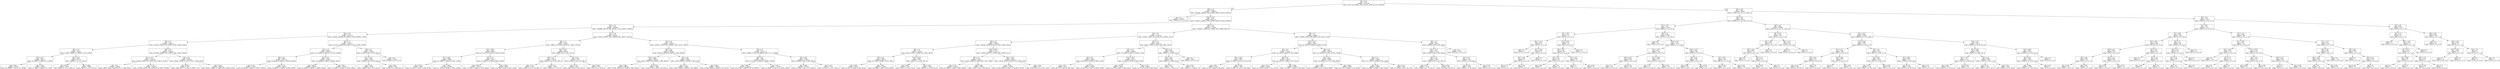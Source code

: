 digraph Tree {
node [shape=box] ;
0 [label="X[1] <= 0.5\ngini = 0.767\nsamples = 11107084\nvalue = [3317716, 5198652, 1958, 5143752, 28780, 1815742, 2062549]"] ;
1 [label="X[8] <= 1.5\ngini = 0.766\nsamples = 11060794\nvalue = [3247064, 5198652, 1943, 5143628, 28009, 1814333, 2062535]"] ;
0 -> 1 [labeldistance=2.5, labelangle=45, headlabel="True"] ;
2 [label="gini = 0.0\nsamples = 1189483\nvalue = [1881650, 0, 0, 0, 0, 0, 0]"] ;
1 -> 2 ;
3 [label="X[10] <= 231.5\ngini = 0.742\nsamples = 9871311\nvalue = [1365414, 5198652, 1943, 5143628, 28009, 1814333, 2062535]"] ;
1 -> 3 ;
4 [label="X[9] <= 2.5\ngini = 0.744\nsamples = 8141646\nvalue = [1006988, 4087756, 1667, 4347667, 22574, 1607647, 1804022]"] ;
3 -> 4 ;
5 [label="X[6] <= 19.5\ngini = 0.735\nsamples = 5317324\nvalue = [572806, 2601909, 375, 2987047, 20709, 1449090, 778447]"] ;
4 -> 5 ;
6 [label="X[9] <= 0.5\ngini = 0.742\nsamples = 2902014\nvalue = [351293, 1298673, 276, 1678874, 9559, 725596, 525987]"] ;
5 -> 6 ;
7 [label="X[8] <= 2.5\ngini = 0.723\nsamples = 533513\nvalue = [103897, 208975, 51, 303953, 0, 3234, 223961]"] ;
6 -> 7 ;
8 [label="X[3] <= 74.5\ngini = 0.657\nsamples = 465755\nvalue = [0, 208975, 0, 303953, 0, 0, 223961]"] ;
7 -> 8 ;
9 [label="gini = 0.651\nsamples = 342552\nvalue = [0, 159968, 0, 235114, 0, 0, 146796]"] ;
8 -> 9 ;
10 [label="gini = 0.656\nsamples = 123203\nvalue = [0, 49007, 0, 68839, 0, 0, 77165]"] ;
8 -> 10 ;
11 [label="X[4] <= 10.5\ngini = 0.059\nsamples = 67758\nvalue = [103897, 0, 51, 0, 0, 3234, 0]"] ;
7 -> 11 ;
12 [label="gini = 0.036\nsamples = 38769\nvalue = [60226, 0, 47, 0, 0, 1092, 0]"] ;
11 -> 12 ;
13 [label="gini = 0.089\nsamples = 28989\nvalue = [43671, 0, 4, 0, 0, 2142, 0]"] ;
11 -> 13 ;
14 [label="X[0] <= 0.5\ngini = 0.733\nsamples = 2368501\nvalue = [247396, 1089698, 225, 1374921, 9559, 722362, 302026]"] ;
6 -> 14 ;
15 [label="X[7] <= 117.5\ngini = 0.742\nsamples = 1352896\nvalue = [162563, 324912, 212, 798147, 8532, 588179, 257381]"] ;
14 -> 15 ;
16 [label="gini = 0.76\nsamples = 219628\nvalue = [38878, 42551, 43, 97944, 2057, 117304, 49031]"] ;
15 -> 16 ;
17 [label="gini = 0.735\nsamples = 1133268\nvalue = [123685, 282361, 169, 700203, 6475, 470875, 208350]"] ;
15 -> 17 ;
18 [label="X[5] <= 0.5\ngini = 0.634\nsamples = 1015605\nvalue = [84833, 764786, 13, 576774, 1027, 134183, 44645]"] ;
14 -> 18 ;
19 [label="gini = 0.664\nsamples = 71927\nvalue = [2986, 28177, 0, 55779, 33, 19693, 7137]"] ;
18 -> 19 ;
20 [label="gini = 0.625\nsamples = 943678\nvalue = [81847, 736609, 13, 520995, 994, 114490, 37508]"] ;
18 -> 20 ;
21 [label="X[8] <= 2.5\ngini = 0.723\nsamples = 2415310\nvalue = [221513, 1303236, 99, 1308173, 11150, 723494, 252460]"] ;
5 -> 21 ;
22 [label="X[4] <= 7.5\ngini = 0.689\nsamples = 2265376\nvalue = [0, 1303236, 0, 1308173, 0, 719176, 252460]"] ;
21 -> 22 ;
23 [label="X[0] <= 0.5\ngini = 0.692\nsamples = 1075704\nvalue = [0, 652867, 0, 604541, 0, 240226, 203953]"] ;
22 -> 23 ;
24 [label="gini = 0.731\nsamples = 514657\nvalue = [0, 163566, 0, 299251, 0, 192322, 159305]"] ;
23 -> 24 ;
25 [label="gini = 0.572\nsamples = 561047\nvalue = [0, 489301, 0, 305290, 0, 47904, 44648]"] ;
23 -> 25 ;
26 [label="X[3] <= 74.5\ngini = 0.675\nsamples = 1189672\nvalue = [0, 650369, 0, 703632, 0, 478950, 48507]"] ;
22 -> 26 ;
27 [label="gini = 0.666\nsamples = 943503\nvalue = [0, 554908, 0, 565987, 0, 336603, 34445]"] ;
26 -> 27 ;
28 [label="gini = 0.68\nsamples = 246169\nvalue = [0, 95461, 0, 137645, 0, 142347, 14062]"] ;
26 -> 28 ;
29 [label="X[8] <= 4.5\ngini = 0.124\nsamples = 149934\nvalue = [221513, 0, 99, 0, 11150, 4318, 0]"] ;
21 -> 29 ;
30 [label="X[7] <= 211.5\ngini = 0.338\nsamples = 48976\nvalue = [61894, 0, 99, 0, 11150, 4318, 0]"] ;
29 -> 30 ;
31 [label="gini = 0.233\nsamples = 39706\nvalue = [54602, 0, 99, 0, 5721, 2307, 0]"] ;
30 -> 31 ;
32 [label="gini = 0.601\nsamples = 9270\nvalue = [7292, 0, 0, 0, 5429, 2011, 0]"] ;
30 -> 32 ;
33 [label="gini = 0.0\nsamples = 100958\nvalue = [159619, 0, 0, 0, 0, 0, 0]"] ;
29 -> 33 ;
34 [label="X[5] <= 0.5\ngini = 0.733\nsamples = 2824322\nvalue = [434182, 1485847, 1292, 1360620, 1865, 158557, 1025575]"] ;
4 -> 34 ;
35 [label="X[8] <= 2.5\ngini = 0.729\nsamples = 514921\nvalue = [69981, 157725, 651, 295710, 477, 43831, 247025]"] ;
34 -> 35 ;
36 [label="X[7] <= 208.5\ngini = 0.682\nsamples = 468612\nvalue = [0, 157725, 0, 295710, 0, 41640, 247025]"] ;
35 -> 36 ;
37 [label="X[7] <= 102.5\ngini = 0.688\nsamples = 276481\nvalue = [0, 103645, 0, 168322, 0, 23547, 142443]"] ;
36 -> 37 ;
38 [label="gini = 0.693\nsamples = 54621\nvalue = [0, 23713, 0, 28742, 0, 4203, 29794]"] ;
37 -> 38 ;
39 [label="gini = 0.685\nsamples = 221860\nvalue = [0, 79932, 0, 139580, 0, 19344, 112649]"] ;
37 -> 39 ;
40 [label="X[0] <= 0.5\ngini = 0.671\nsamples = 192131\nvalue = [0, 54080, 0, 127388, 0, 18093, 104582]"] ;
36 -> 40 ;
41 [label="gini = 0.665\nsamples = 130228\nvalue = [0, 29417, 0, 79919, 0, 14674, 82263]"] ;
40 -> 41 ;
42 [label="gini = 0.648\nsamples = 61903\nvalue = [0, 24663, 0, 47469, 0, 3419, 22319]"] ;
40 -> 42 ;
43 [label="X[2] <= 131.5\ngini = 0.087\nsamples = 46309\nvalue = [69981, 0, 651, 0, 477, 2191, 0]"] ;
35 -> 43 ;
44 [label="X[8] <= 4.5\ngini = 0.075\nsamples = 38338\nvalue = [58329, 0, 417, 0, 335, 1605, 0]"] ;
43 -> 44 ;
45 [label="gini = 0.257\nsamples = 10377\nvalue = [13984, 0, 417, 0, 335, 1605, 0]"] ;
44 -> 45 ;
46 [label="gini = 0.0\nsamples = 27961\nvalue = [44345, 0, 0, 0, 0, 0, 0]"] ;
44 -> 46 ;
47 [label="X[0] <= 0.5\ngini = 0.144\nsamples = 7971\nvalue = [11652, 0, 234, 0, 142, 586, 0]"] ;
43 -> 47 ;
48 [label="gini = 0.176\nsamples = 5938\nvalue = [8505, 0, 234, 0, 126, 526, 0]"] ;
47 -> 48 ;
49 [label="gini = 0.046\nsamples = 2033\nvalue = [3147, 0, 0, 0, 16, 60, 0]"] ;
47 -> 49 ;
50 [label="X[4] <= 4.5\ngini = 0.726\nsamples = 2309401\nvalue = [364201, 1328122, 641, 1064910, 1388, 114726, 778550]"] ;
34 -> 50 ;
51 [label="X[0] <= 0.5\ngini = 0.693\nsamples = 891867\nvalue = [95543, 575650, 202, 368876, 2, 2949, 368190]"] ;
50 -> 51 ;
52 [label="X[10] <= 205.5\ngini = 0.685\nsamples = 439192\nvalue = [53124, 169553, 202, 163436, 2, 1966, 306432]"] ;
51 -> 52 ;
53 [label="gini = 0.696\nsamples = 366138\nvalue = [47380, 145334, 202, 143466, 0, 1884, 240921]"] ;
52 -> 53 ;
54 [label="gini = 0.602\nsamples = 73054\nvalue = [5744, 24219, 0, 19970, 2, 82, 65511]"] ;
52 -> 54 ;
55 [label="X[4] <= 2.5\ngini = 0.586\nsamples = 452675\nvalue = [42419, 406097, 0, 205440, 0, 983, 61758]"] ;
51 -> 55 ;
56 [label="gini = 0.521\nsamples = 244097\nvalue = [10479, 246013, 0, 99640, 0, 362, 29683]"] ;
55 -> 56 ;
57 [label="gini = 0.644\nsamples = 208578\nvalue = [31940, 160084, 0, 105800, 0, 621, 32075]"] ;
55 -> 57 ;
58 [label="X[8] <= 2.5\ngini = 0.74\nsamples = 1417534\nvalue = [268658, 752472, 439, 696034, 1386, 111777, 410360]"] ;
50 -> 58 ;
59 [label="X[0] <= 0.5\ngini = 0.682\nsamples = 1243152\nvalue = [0, 752472, 0, 696034, 0, 106691, 410360]"] ;
58 -> 59 ;
60 [label="gini = 0.696\nsamples = 519366\nvalue = [0, 144575, 0, 298909, 0, 80735, 296676]"] ;
59 -> 60 ;
61 [label="gini = 0.587\nsamples = 723786\nvalue = [0, 607897, 0, 397125, 0, 25956, 113684]"] ;
59 -> 61 ;
62 [label="X[3] <= 76.5\ngini = 0.049\nsamples = 174382\nvalue = [268658, 0, 439, 0, 1386, 5086, 0]"] ;
58 -> 62 ;
63 [label="gini = 0.043\nsamples = 166304\nvalue = [257080, 0, 434, 0, 1175, 4076, 0]"] ;
62 -> 63 ;
64 [label="gini = 0.176\nsamples = 8078\nvalue = [11578, 0, 5, 0, 211, 1010, 0]"] ;
62 -> 64 ;
65 [label="X[9] <= 2.5\ngini = 0.719\nsamples = 1729665\nvalue = [358426, 1110896, 276, 795961, 5435, 206686, 258513]"] ;
3 -> 65 ;
66 [label="X[0] <= 0.5\ngini = 0.712\nsamples = 1143056\nvalue = [228431, 748677, 70, 531356, 5226, 184448, 110754]"] ;
65 -> 66 ;
67 [label="X[6] <= 2.0\ngini = 0.785\nsamples = 534938\nvalue = [162980, 195256, 68, 245179, 4341, 143623, 95522]"] ;
66 -> 67 ;
68 [label="X[8] <= 2.5\ngini = 0.76\nsamples = 202566\nvalue = [83321, 87338, 11, 85666, 301, 13363, 50811]"] ;
67 -> 68 ;
69 [label="X[5] <= 1.5\ngini = 0.683\nsamples = 149129\nvalue = [0, 87338, 0, 85666, 0, 12471, 50811]"] ;
68 -> 69 ;
70 [label="gini = 0.683\nsamples = 24631\nvalue = [0, 6352, 0, 15166, 0, 3318, 14152]"] ;
69 -> 70 ;
71 [label="gini = 0.667\nsamples = 124498\nvalue = [0, 80986, 0, 70500, 0, 9153, 36659]"] ;
69 -> 71 ;
72 [label="X[10] <= 234.5\ngini = 0.028\nsamples = 53437\nvalue = [83321, 0, 11, 0, 301, 892, 0]"] ;
68 -> 72 ;
73 [label="gini = 0.008\nsamples = 15012\nvalue = [23777, 0, 9, 0, 22, 59, 0]"] ;
72 -> 73 ;
74 [label="gini = 0.036\nsamples = 38425\nvalue = [59544, 0, 2, 0, 279, 833, 0]"] ;
72 -> 74 ;
75 [label="X[10] <= 243.5\ngini = 0.775\nsamples = 332372\nvalue = [79659, 107918, 57, 159513, 4040, 130260, 44711]"] ;
67 -> 75 ;
76 [label="X[8] <= 2.5\ngini = 0.771\nsamples = 168332\nvalue = [51507, 43689, 34, 72939, 1338, 77397, 19168]"] ;
75 -> 76 ;
77 [label="gini = 0.701\nsamples = 134635\nvalue = [0, 43689, 0, 72939, 0, 76961, 19168]"] ;
76 -> 77 ;
78 [label="gini = 0.066\nsamples = 33697\nvalue = [51507, 0, 34, 0, 1338, 436, 0]"] ;
76 -> 78 ;
79 [label="X[2] <= 138.5\ngini = 0.765\nsamples = 164040\nvalue = [28152, 64229, 23, 86574, 2702, 52863, 25543]"] ;
75 -> 79 ;
80 [label="gini = 0.763\nsamples = 160369\nvalue = [27844, 63643, 23, 86217, 2700, 49576, 24319]"] ;
79 -> 80 ;
81 [label="gini = 0.613\nsamples = 3671\nvalue = [308, 586, 0, 357, 2, 3287, 1224]"] ;
79 -> 81 ;
82 [label="X[8] <= 2.5\ngini = 0.574\nsamples = 608118\nvalue = [65451, 553421, 2, 286177, 885, 40825, 15232]"] ;
66 -> 82 ;
83 [label="X[6] <= 31.5\ngini = 0.513\nsamples = 566090\nvalue = [0, 553421, 0, 286177, 0, 40497, 15232]"] ;
82 -> 83 ;
84 [label="X[5] <= 0.5\ngini = 0.501\nsamples = 460874\nvalue = [0, 460746, 0, 226790, 0, 29623, 11392]"] ;
83 -> 84 ;
85 [label="gini = 0.651\nsamples = 13412\nvalue = [0, 7376, 0, 9414, 0, 3375, 923]"] ;
84 -> 85 ;
86 [label="gini = 0.493\nsamples = 447462\nvalue = [0, 453370, 0, 217376, 0, 26248, 10469]"] ;
84 -> 86 ;
87 [label="X[10] <= 248.5\ngini = 0.56\nsamples = 105216\nvalue = [0, 92675, 0, 59387, 0, 10874, 3840]"] ;
83 -> 87 ;
88 [label="gini = 0.615\nsamples = 24586\nvalue = [0, 15563, 0, 18041, 0, 4245, 1222]"] ;
87 -> 88 ;
89 [label="gini = 0.527\nsamples = 80630\nvalue = [0, 77112, 0, 41346, 0, 6629, 2618]"] ;
87 -> 89 ;
90 [label="X[8] <= 4.5\ngini = 0.036\nsamples = 42028\nvalue = [65451, 0, 2, 0, 885, 328, 0]"] ;
82 -> 90 ;
91 [label="X[6] <= 24.0\ngini = 0.403\nsamples = 3055\nvalue = [3594, 0, 2, 0, 885, 328, 0]"] ;
90 -> 91 ;
92 [label="gini = 0.075\nsamples = 1184\nvalue = [1754, 0, 1, 0, 49, 21, 0]"] ;
91 -> 92 ;
93 [label="gini = 0.531\nsamples = 1871\nvalue = [1840, 0, 1, 0, 836, 307, 0]"] ;
91 -> 93 ;
94 [label="gini = 0.0\nsamples = 38973\nvalue = [61857, 0, 0, 0, 0, 0, 0]"] ;
90 -> 94 ;
95 [label="X[8] <= 2.5\ngini = 0.72\nsamples = 586609\nvalue = [129995, 362219, 206, 264605, 209, 22238, 147759]"] ;
65 -> 95 ;
96 [label="X[10] <= 237.5\ngini = 0.647\nsamples = 503270\nvalue = [0, 362219, 0, 264605, 0, 20669, 147759]"] ;
95 -> 96 ;
97 [label="X[5] <= 0.5\ngini = 0.617\nsamples = 170484\nvalue = [0, 134141, 0, 90824, 0, 5054, 39469]"] ;
96 -> 97 ;
98 [label="X[2] <= 123.5\ngini = 0.649\nsamples = 20752\nvalue = [0, 5394, 0, 15215, 0, 1479, 10754]"] ;
97 -> 98 ;
99 [label="gini = 0.594\nsamples = 4109\nvalue = [0, 593, 0, 3490, 0, 288, 2104]"] ;
98 -> 99 ;
100 [label="gini = 0.659\nsamples = 16643\nvalue = [0, 4801, 0, 11725, 0, 1191, 8650]"] ;
98 -> 100 ;
101 [label="X[0] <= 0.5\ngini = 0.587\nsamples = 149732\nvalue = [0, 128747, 0, 75609, 0, 3575, 28715]"] ;
97 -> 101 ;
102 [label="gini = 0.673\nsamples = 41080\nvalue = [0, 13870, 0, 26738, 0, 2771, 21673]"] ;
101 -> 102 ;
103 [label="gini = 0.469\nsamples = 108652\nvalue = [0, 114877, 0, 48871, 0, 804, 7042]"] ;
101 -> 103 ;
104 [label="X[0] <= 0.5\ngini = 0.659\nsamples = 332786\nvalue = [0, 228078, 0, 173781, 0, 15615, 108290]"] ;
96 -> 104 ;
105 [label="X[3] <= 41.5\ngini = 0.689\nsamples = 139824\nvalue = [0, 52843, 0, 71777, 0, 11982, 84034]"] ;
104 -> 105 ;
106 [label="gini = 0.681\nsamples = 100737\nvalue = [0, 31699, 0, 53117, 0, 9804, 64508]"] ;
105 -> 106 ;
107 [label="gini = 0.688\nsamples = 39087\nvalue = [0, 21144, 0, 18660, 0, 2178, 19526]"] ;
105 -> 107 ;
108 [label="X[0] <= 2.5\ngini = 0.552\nsamples = 192962\nvalue = [0, 175235, 0, 102004, 0, 3633, 24256]"] ;
104 -> 108 ;
109 [label="gini = 0.549\nsamples = 184451\nvalue = [0, 169837, 0, 94594, 0, 3532, 23528]"] ;
108 -> 109 ;
110 [label="gini = 0.545\nsamples = 8511\nvalue = [0, 5398, 0, 7410, 0, 101, 728]"] ;
108 -> 110 ;
111 [label="X[8] <= 4.5\ngini = 0.03\nsamples = 83339\nvalue = [129995, 0, 206, 0, 209, 1569, 0]"] ;
95 -> 111 ;
112 [label="X[2] <= 137.5\ngini = 0.151\nsamples = 15519\nvalue = [22619, 0, 206, 0, 209, 1569, 0]"] ;
111 -> 112 ;
113 [label="X[8] <= 3.5\ngini = 0.126\nsamples = 13141\nvalue = [19440, 0, 205, 0, 147, 1029, 0]"] ;
112 -> 113 ;
114 [label="gini = 0.077\nsamples = 12788\nvalue = [19440, 0, 0, 0, 78, 728, 0]"] ;
113 -> 114 ;
115 [label="gini = 0.584\nsamples = 353\nvalue = [0, 0, 205, 0, 69, 301, 0]"] ;
113 -> 115 ;
116 [label="X[3] <= 41.5\ngini = 0.273\nsamples = 2378\nvalue = [3179, 0, 1, 0, 62, 540, 0]"] ;
112 -> 116 ;
117 [label="gini = 0.283\nsamples = 2263\nvalue = [2998, 0, 1, 0, 62, 536, 0]"] ;
116 -> 117 ;
118 [label="gini = 0.042\nsamples = 115\nvalue = [181, 0, 0, 0, 0, 4, 0]"] ;
116 -> 118 ;
119 [label="gini = 0.0\nsamples = 67820\nvalue = [107376, 0, 0, 0, 0, 0, 0]"] ;
111 -> 119 ;
120 [label="X[3] <= 76.5\ngini = 0.062\nsamples = 46290\nvalue = [70652, 0, 15, 124, 771, 1409, 14]"] ;
0 -> 120 [labeldistance=2.5, labelangle=-45, headlabel="False"] ;
121 [label="X[9] <= 0.5\ngini = 0.06\nsamples = 44732\nvalue = [68393, 0, 15, 124, 755, 1252, 14]"] ;
120 -> 121 ;
122 [label="X[2] <= 119.5\ngini = 0.11\nsamples = 1666\nvalue = [2468, 0, 0, 1, 8, 144, 0]"] ;
121 -> 122 ;
123 [label="X[7] <= 29.5\ngini = 0.237\nsamples = 70\nvalue = [94, 0, 0, 0, 0, 15, 0]"] ;
122 -> 123 ;
124 [label="X[2] <= 117.0\ngini = 0.444\nsamples = 9\nvalue = [10, 0, 0, 0, 0, 5, 0]"] ;
123 -> 124 ;
125 [label="gini = 0.0\nsamples = 1\nvalue = [1, 0, 0, 0, 0, 0, 0]"] ;
124 -> 125 ;
126 [label="X[7] <= 24.0\ngini = 0.459\nsamples = 8\nvalue = [9, 0, 0, 0, 0, 5, 0]"] ;
124 -> 126 ;
127 [label="X[7] <= 18.5\ngini = 0.426\nsamples = 7\nvalue = [9, 0, 0, 0, 0, 4, 0]"] ;
126 -> 127 ;
128 [label="gini = 0.278\nsamples = 3\nvalue = [5, 0, 0, 0, 0, 1, 0]"] ;
127 -> 128 ;
129 [label="gini = 0.49\nsamples = 4\nvalue = [4, 0, 0, 0, 0, 3, 0]"] ;
127 -> 129 ;
130 [label="gini = 0.0\nsamples = 1\nvalue = [0, 0, 0, 0, 0, 1, 0]"] ;
126 -> 130 ;
131 [label="X[10] <= 88.0\ngini = 0.19\nsamples = 61\nvalue = [84, 0, 0, 0, 0, 10, 0]"] ;
123 -> 131 ;
132 [label="X[4] <= 10.5\ngini = 0.226\nsamples = 48\nvalue = [67, 0, 0, 0, 0, 10, 0]"] ;
131 -> 132 ;
133 [label="X[1] <= 1.5\ngini = 0.162\nsamples = 25\nvalue = [41, 0, 0, 0, 0, 4, 0]"] ;
132 -> 133 ;
134 [label="gini = 0.494\nsamples = 7\nvalue = [5, 0, 0, 0, 0, 4, 0]"] ;
133 -> 134 ;
135 [label="gini = 0.0\nsamples = 18\nvalue = [36, 0, 0, 0, 0, 0, 0]"] ;
133 -> 135 ;
136 [label="X[7] <= 47.5\ngini = 0.305\nsamples = 23\nvalue = [26, 0, 0, 0, 0, 6, 0]"] ;
132 -> 136 ;
137 [label="gini = 0.5\nsamples = 3\nvalue = [2, 0, 0, 0, 0, 2, 0]"] ;
136 -> 137 ;
138 [label="gini = 0.245\nsamples = 20\nvalue = [24, 0, 0, 0, 0, 4, 0]"] ;
136 -> 138 ;
139 [label="gini = 0.0\nsamples = 13\nvalue = [17, 0, 0, 0, 0, 0, 0]"] ;
131 -> 139 ;
140 [label="X[6] <= 2.5\ngini = 0.104\nsamples = 1596\nvalue = [2374, 0, 0, 1, 8, 129, 0]"] ;
122 -> 140 ;
141 [label="gini = 0.0\nsamples = 326\nvalue = [510, 0, 0, 0, 0, 0, 0]"] ;
140 -> 141 ;
142 [label="X[10] <= 81.0\ngini = 0.129\nsamples = 1270\nvalue = [1864, 0, 0, 1, 8, 129, 0]"] ;
140 -> 142 ;
143 [label="X[7] <= 116.5\ngini = 0.217\nsamples = 384\nvalue = [495, 0, 0, 0, 0, 70, 0]"] ;
142 -> 143 ;
144 [label="X[10] <= 47.0\ngini = 0.095\nsamples = 209\nvalue = [285, 0, 0, 0, 0, 15, 0]"] ;
143 -> 144 ;
145 [label="gini = 0.0\nsamples = 109\nvalue = [162, 0, 0, 0, 0, 0, 0]"] ;
144 -> 145 ;
146 [label="gini = 0.194\nsamples = 100\nvalue = [123, 0, 0, 0, 0, 15, 0]"] ;
144 -> 146 ;
147 [label="X[7] <= 126.0\ngini = 0.329\nsamples = 175\nvalue = [210, 0, 0, 0, 0, 55, 0]"] ;
143 -> 147 ;
148 [label="gini = 0.5\nsamples = 35\nvalue = [25, 0, 0, 0, 0, 26, 0]"] ;
147 -> 148 ;
149 [label="gini = 0.234\nsamples = 140\nvalue = [185, 0, 0, 0, 0, 29, 0]"] ;
147 -> 149 ;
150 [label="X[10] <= 127.5\ngini = 0.091\nsamples = 886\nvalue = [1369, 0, 0, 1, 8, 59, 0]"] ;
142 -> 150 ;
151 [label="X[4] <= 9.5\ngini = 0.033\nsamples = 252\nvalue = [408, 0, 0, 0, 1, 6, 0]"] ;
150 -> 151 ;
152 [label="gini = 0.009\nsamples = 136\nvalue = [213, 0, 0, 0, 0, 1, 0]"] ;
151 -> 152 ;
153 [label="gini = 0.058\nsamples = 116\nvalue = [195, 0, 0, 0, 1, 5, 0]"] ;
151 -> 153 ;
154 [label="X[7] <= 80.0\ngini = 0.113\nsamples = 634\nvalue = [961, 0, 0, 1, 7, 53, 0]"] ;
150 -> 154 ;
155 [label="gini = 0.062\nsamples = 232\nvalue = [367, 0, 0, 0, 2, 10, 0]"] ;
154 -> 155 ;
156 [label="gini = 0.142\nsamples = 402\nvalue = [594, 0, 0, 1, 5, 43, 0]"] ;
154 -> 156 ;
157 [label="X[8] <= 2.5\ngini = 0.058\nsamples = 43066\nvalue = [65925, 0, 15, 123, 747, 1108, 14]"] ;
121 -> 157 ;
158 [label="X[6] <= 42.5\ngini = 0.522\nsamples = 122\nvalue = [45, 0, 0, 123, 0, 9, 14]"] ;
157 -> 158 ;
159 [label="X[3] <= 56.5\ngini = 0.552\nsamples = 43\nvalue = [43, 0, 0, 3, 0, 9, 14]"] ;
158 -> 159 ;
160 [label="X[3] <= 44.0\ngini = 0.697\nsamples = 22\nvalue = [8, 0, 0, 3, 0, 9, 14]"] ;
159 -> 160 ;
161 [label="gini = 0.0\nsamples = 6\nvalue = [8, 0, 0, 0, 0, 0, 0]"] ;
160 -> 161 ;
162 [label="X[9] <= 2.5\ngini = 0.577\nsamples = 16\nvalue = [0, 0, 0, 3, 0, 9, 14]"] ;
160 -> 162 ;
163 [label="gini = 0.602\nsamples = 10\nvalue = [0, 0, 0, 3, 0, 9, 5]"] ;
162 -> 163 ;
164 [label="gini = 0.0\nsamples = 6\nvalue = [0, 0, 0, 0, 0, 0, 9]"] ;
162 -> 164 ;
165 [label="gini = 0.0\nsamples = 21\nvalue = [35, 0, 0, 0, 0, 0, 0]"] ;
159 -> 165 ;
166 [label="X[3] <= 57.0\ngini = 0.032\nsamples = 79\nvalue = [2, 0, 0, 120, 0, 0, 0]"] ;
158 -> 166 ;
167 [label="gini = 0.0\nsamples = 77\nvalue = [0, 0, 0, 120, 0, 0, 0]"] ;
166 -> 167 ;
168 [label="gini = 0.0\nsamples = 2\nvalue = [2, 0, 0, 0, 0, 0, 0]"] ;
166 -> 168 ;
169 [label="X[2] <= 121.5\ngini = 0.054\nsamples = 42944\nvalue = [65880, 0, 15, 0, 747, 1099, 0]"] ;
157 -> 169 ;
170 [label="X[10] <= 84.5\ngini = 0.089\nsamples = 3723\nvalue = [5582, 0, 2, 0, 95, 174, 0]"] ;
169 -> 170 ;
171 [label="X[1] <= 62.5\ngini = 0.143\nsamples = 499\nvalue = [707, 0, 0, 0, 6, 53, 0]"] ;
170 -> 171 ;
172 [label="X[0] <= 8.5\ngini = 0.127\nsamples = 472\nvalue = [676, 0, 0, 0, 6, 43, 0]"] ;
171 -> 172 ;
173 [label="gini = 0.119\nsamples = 466\nvalue = [670, 0, 0, 0, 6, 39, 0]"] ;
172 -> 173 ;
174 [label="gini = 0.48\nsamples = 6\nvalue = [6, 0, 0, 0, 0, 4, 0]"] ;
172 -> 174 ;
175 [label="X[1] <= 63.5\ngini = 0.369\nsamples = 27\nvalue = [31, 0, 0, 0, 0, 10, 0]"] ;
171 -> 175 ;
176 [label="gini = 0.0\nsamples = 5\nvalue = [0, 0, 0, 0, 0, 9, 0]"] ;
175 -> 176 ;
177 [label="gini = 0.061\nsamples = 22\nvalue = [31, 0, 0, 0, 0, 1, 0]"] ;
175 -> 177 ;
178 [label="X[5] <= 1.5\ngini = 0.081\nsamples = 3224\nvalue = [4875, 0, 2, 0, 89, 121, 0]"] ;
170 -> 178 ;
179 [label="X[1] <= 65.5\ngini = 0.08\nsamples = 2109\nvalue = [3171, 0, 2, 0, 43, 92, 0]"] ;
178 -> 179 ;
180 [label="gini = 0.071\nsamples = 2021\nvalue = [3051, 0, 2, 0, 39, 74, 0]"] ;
179 -> 180 ;
181 [label="gini = 0.269\nsamples = 88\nvalue = [120, 0, 0, 0, 4, 18, 0]"] ;
179 -> 181 ;
182 [label="X[1] <= 99.0\ngini = 0.082\nsamples = 1115\nvalue = [1704, 0, 0, 0, 46, 29, 0]"] ;
178 -> 182 ;
183 [label="gini = 0.079\nsamples = 1099\nvalue = [1678, 0, 0, 0, 42, 29, 0]"] ;
182 -> 183 ;
184 [label="gini = 0.231\nsamples = 16\nvalue = [26, 0, 0, 0, 4, 0, 0]"] ;
182 -> 184 ;
185 [label="X[10] <= 59.5\ngini = 0.05\nsamples = 39221\nvalue = [60298, 0, 13, 0, 652, 925, 0]"] ;
169 -> 185 ;
186 [label="X[2] <= 129.5\ngini = 0.086\nsamples = 5849\nvalue = [8808, 0, 0, 0, 228, 183, 0]"] ;
185 -> 186 ;
187 [label="X[3] <= 73.5\ngini = 0.172\nsamples = 1164\nvalue = [1673, 0, 0, 0, 105, 66, 0]"] ;
186 -> 187 ;
188 [label="gini = 0.208\nsamples = 927\nvalue = [1294, 0, 0, 0, 101, 65, 0]"] ;
187 -> 188 ;
189 [label="gini = 0.026\nsamples = 237\nvalue = [379, 0, 0, 0, 4, 1, 0]"] ;
187 -> 189 ;
190 [label="X[9] <= 1.5\ngini = 0.063\nsamples = 4685\nvalue = [7135, 0, 0, 0, 123, 117, 0]"] ;
186 -> 190 ;
191 [label="gini = 0.112\nsamples = 1004\nvalue = [1506, 0, 0, 0, 76, 18, 0]"] ;
190 -> 191 ;
192 [label="gini = 0.05\nsamples = 3681\nvalue = [5629, 0, 0, 0, 47, 99, 0]"] ;
190 -> 192 ;
193 [label="X[1] <= 248.5\ngini = 0.044\nsamples = 33372\nvalue = [51490, 0, 13, 0, 424, 742, 0]"] ;
185 -> 193 ;
194 [label="X[0] <= 64.5\ngini = 0.044\nsamples = 33371\nvalue = [51490, 0, 13, 0, 424, 740, 0]"] ;
193 -> 194 ;
195 [label="gini = 0.044\nsamples = 33364\nvalue = [51482, 0, 13, 0, 419, 740, 0]"] ;
194 -> 195 ;
196 [label="gini = 0.473\nsamples = 7\nvalue = [8, 0, 0, 0, 5, 0, 0]"] ;
194 -> 196 ;
197 [label="gini = 0.0\nsamples = 1\nvalue = [0, 0, 0, 0, 0, 2, 0]"] ;
193 -> 197 ;
198 [label="X[0] <= 0.5\ngini = 0.133\nsamples = 1558\nvalue = [2259, 0, 0, 0, 16, 157, 0]"] ;
120 -> 198 ;
199 [label="X[7] <= 96.5\ngini = 0.14\nsamples = 1412\nvalue = [2046, 0, 0, 0, 13, 153, 0]"] ;
198 -> 199 ;
200 [label="X[7] <= 94.5\ngini = 0.256\nsamples = 566\nvalue = [767, 0, 0, 0, 8, 126, 0]"] ;
199 -> 200 ;
201 [label="X[7] <= 93.5\ngini = 0.053\nsamples = 468\nvalue = [721, 0, 0, 0, 8, 12, 0]"] ;
200 -> 201 ;
202 [label="X[10] <= 4.5\ngini = 0.036\nsamples = 453\nvalue = [703, 0, 0, 0, 8, 5, 0]"] ;
201 -> 202 ;
203 [label="X[9] <= 0.5\ngini = 0.046\nsamples = 207\nvalue = [333, 0, 0, 0, 6, 2, 0]"] ;
202 -> 203 ;
204 [label="gini = 0.019\nsamples = 129\nvalue = [208, 0, 0, 0, 0, 2, 0]"] ;
203 -> 204 ;
205 [label="gini = 0.087\nsamples = 78\nvalue = [125, 0, 0, 0, 6, 0, 0]"] ;
203 -> 205 ;
206 [label="X[10] <= 5.5\ngini = 0.026\nsamples = 246\nvalue = [370, 0, 0, 0, 2, 3, 0]"] ;
202 -> 206 ;
207 [label="gini = 0.032\nsamples = 125\nvalue = [183, 0, 0, 0, 0, 3, 0]"] ;
206 -> 207 ;
208 [label="gini = 0.021\nsamples = 121\nvalue = [187, 0, 0, 0, 2, 0, 0]"] ;
206 -> 208 ;
209 [label="X[5] <= 0.5\ngini = 0.403\nsamples = 15\nvalue = [18, 0, 0, 0, 0, 7, 0]"] ;
201 -> 209 ;
210 [label="gini = 0.0\nsamples = 4\nvalue = [8, 0, 0, 0, 0, 0, 0]"] ;
209 -> 210 ;
211 [label="X[5] <= 1.5\ngini = 0.484\nsamples = 11\nvalue = [10, 0, 0, 0, 0, 7, 0]"] ;
209 -> 211 ;
212 [label="gini = 0.346\nsamples = 5\nvalue = [2, 0, 0, 0, 0, 7, 0]"] ;
211 -> 212 ;
213 [label="gini = 0.0\nsamples = 6\nvalue = [8, 0, 0, 0, 0, 0, 0]"] ;
211 -> 213 ;
214 [label="X[5] <= 1.5\ngini = 0.41\nsamples = 98\nvalue = [46, 0, 0, 0, 0, 114, 0]"] ;
200 -> 214 ;
215 [label="X[4] <= 3.5\ngini = 0.216\nsamples = 78\nvalue = [16, 0, 0, 0, 0, 114, 0]"] ;
214 -> 215 ;
216 [label="X[1] <= 5.5\ngini = 0.109\nsamples = 71\nvalue = [7, 0, 0, 0, 0, 114, 0]"] ;
215 -> 216 ;
217 [label="gini = 0.0\nsamples = 66\nvalue = [0, 0, 0, 0, 0, 114, 0]"] ;
216 -> 217 ;
218 [label="gini = 0.0\nsamples = 5\nvalue = [7, 0, 0, 0, 0, 0, 0]"] ;
216 -> 218 ;
219 [label="gini = 0.0\nsamples = 7\nvalue = [9, 0, 0, 0, 0, 0, 0]"] ;
215 -> 219 ;
220 [label="gini = 0.0\nsamples = 20\nvalue = [30, 0, 0, 0, 0, 0, 0]"] ;
214 -> 220 ;
221 [label="X[1] <= 2.5\ngini = 0.048\nsamples = 846\nvalue = [1279, 0, 0, 0, 5, 27, 0]"] ;
199 -> 221 ;
222 [label="X[7] <= 108.5\ngini = 0.077\nsamples = 408\nvalue = [597, 0, 0, 0, 0, 25, 0]"] ;
221 -> 222 ;
223 [label="X[2] <= 132.5\ngini = 0.016\nsamples = 172\nvalue = [252, 0, 0, 0, 0, 2, 0]"] ;
222 -> 223 ;
224 [label="gini = 0.0\nsamples = 158\nvalue = [233, 0, 0, 0, 0, 0, 0]"] ;
223 -> 224 ;
225 [label="X[5] <= 1.5\ngini = 0.172\nsamples = 14\nvalue = [19, 0, 0, 0, 0, 2, 0]"] ;
223 -> 225 ;
226 [label="gini = 0.26\nsamples = 9\nvalue = [11, 0, 0, 0, 0, 2, 0]"] ;
225 -> 226 ;
227 [label="gini = 0.0\nsamples = 5\nvalue = [8, 0, 0, 0, 0, 0, 0]"] ;
225 -> 227 ;
228 [label="X[7] <= 109.5\ngini = 0.117\nsamples = 236\nvalue = [345, 0, 0, 0, 0, 23, 0]"] ;
222 -> 228 ;
229 [label="X[5] <= 0.5\ngini = 0.476\nsamples = 31\nvalue = [25, 0, 0, 0, 0, 16, 0]"] ;
228 -> 229 ;
230 [label="gini = 0.408\nsamples = 10\nvalue = [10, 0, 0, 0, 0, 4, 0]"] ;
229 -> 230 ;
231 [label="gini = 0.494\nsamples = 21\nvalue = [15, 0, 0, 0, 0, 12, 0]"] ;
229 -> 231 ;
232 [label="X[10] <= 4.5\ngini = 0.042\nsamples = 205\nvalue = [320, 0, 0, 0, 0, 7, 0]"] ;
228 -> 232 ;
233 [label="gini = 0.0\nsamples = 1\nvalue = [0, 0, 0, 0, 0, 1, 0]"] ;
232 -> 233 ;
234 [label="gini = 0.036\nsamples = 204\nvalue = [320, 0, 0, 0, 0, 6, 0]"] ;
232 -> 234 ;
235 [label="X[7] <= 127.5\ngini = 0.02\nsamples = 438\nvalue = [682, 0, 0, 0, 5, 2, 0]"] ;
221 -> 235 ;
236 [label="X[6] <= 18.0\ngini = 0.004\nsamples = 322\nvalue = [499, 0, 0, 0, 0, 1, 0]"] ;
235 -> 236 ;
237 [label="X[4] <= 10.5\ngini = 0.006\nsamples = 203\nvalue = [316, 0, 0, 0, 0, 1, 0]"] ;
236 -> 237 ;
238 [label="gini = 0.0\nsamples = 184\nvalue = [296, 0, 0, 0, 0, 0, 0]"] ;
237 -> 238 ;
239 [label="gini = 0.091\nsamples = 19\nvalue = [20, 0, 0, 0, 0, 1, 0]"] ;
237 -> 239 ;
240 [label="gini = 0.0\nsamples = 119\nvalue = [183, 0, 0, 0, 0, 0, 0]"] ;
236 -> 240 ;
241 [label="X[6] <= 9.0\ngini = 0.062\nsamples = 116\nvalue = [183, 0, 0, 0, 5, 1, 0]"] ;
235 -> 241 ;
242 [label="gini = 0.0\nsamples = 1\nvalue = [0, 0, 0, 0, 0, 1, 0]"] ;
241 -> 242 ;
243 [label="X[10] <= 6.5\ngini = 0.052\nsamples = 115\nvalue = [183, 0, 0, 0, 5, 0, 0]"] ;
241 -> 243 ;
244 [label="gini = 0.194\nsamples = 28\nvalue = [41, 0, 0, 0, 5, 0, 0]"] ;
243 -> 244 ;
245 [label="gini = 0.0\nsamples = 87\nvalue = [142, 0, 0, 0, 0, 0, 0]"] ;
243 -> 245 ;
246 [label="X[4] <= 3.5\ngini = 0.062\nsamples = 146\nvalue = [213, 0, 0, 0, 3, 4, 0]"] ;
198 -> 246 ;
247 [label="X[4] <= 2.5\ngini = 0.141\nsamples = 42\nvalue = [62, 0, 0, 0, 2, 3, 0]"] ;
246 -> 247 ;
248 [label="gini = 0.0\nsamples = 21\nvalue = [33, 0, 0, 0, 0, 0, 0]"] ;
247 -> 248 ;
249 [label="X[2] <= 132.5\ngini = 0.261\nsamples = 21\nvalue = [29, 0, 0, 0, 2, 3, 0]"] ;
247 -> 249 ;
250 [label="X[7] <= 97.5\ngini = 0.421\nsamples = 13\nvalue = [14, 0, 0, 0, 2, 3, 0]"] ;
249 -> 250 ;
251 [label="X[7] <= 69.0\ngini = 0.48\nsamples = 4\nvalue = [2, 0, 0, 0, 0, 3, 0]"] ;
250 -> 251 ;
252 [label="gini = 0.0\nsamples = 2\nvalue = [2, 0, 0, 0, 0, 0, 0]"] ;
251 -> 252 ;
253 [label="gini = 0.0\nsamples = 2\nvalue = [0, 0, 0, 0, 0, 3, 0]"] ;
251 -> 253 ;
254 [label="X[9] <= 2.0\ngini = 0.245\nsamples = 9\nvalue = [12, 0, 0, 0, 2, 0, 0]"] ;
250 -> 254 ;
255 [label="gini = 0.444\nsamples = 5\nvalue = [4, 0, 0, 0, 2, 0, 0]"] ;
254 -> 255 ;
256 [label="gini = 0.0\nsamples = 4\nvalue = [8, 0, 0, 0, 0, 0, 0]"] ;
254 -> 256 ;
257 [label="gini = 0.0\nsamples = 8\nvalue = [15, 0, 0, 0, 0, 0, 0]"] ;
249 -> 257 ;
258 [label="X[6] <= 18.5\ngini = 0.026\nsamples = 104\nvalue = [151, 0, 0, 0, 1, 1, 0]"] ;
246 -> 258 ;
259 [label="gini = 0.0\nsamples = 67\nvalue = [104, 0, 0, 0, 0, 0, 0]"] ;
258 -> 259 ;
260 [label="X[0] <= 10.5\ngini = 0.079\nsamples = 37\nvalue = [47, 0, 0, 0, 1, 1, 0]"] ;
258 -> 260 ;
261 [label="X[2] <= 134.5\ngini = 0.042\nsamples = 35\nvalue = [46, 0, 0, 0, 1, 0, 0]"] ;
260 -> 261 ;
262 [label="gini = 0.0\nsamples = 34\nvalue = [46, 0, 0, 0, 0, 0, 0]"] ;
261 -> 262 ;
263 [label="gini = 0.0\nsamples = 1\nvalue = [0, 0, 0, 0, 1, 0, 0]"] ;
261 -> 263 ;
264 [label="X[1] <= 2.5\ngini = 0.5\nsamples = 2\nvalue = [1, 0, 0, 0, 0, 1, 0]"] ;
260 -> 264 ;
265 [label="gini = 0.0\nsamples = 1\nvalue = [1, 0, 0, 0, 0, 0, 0]"] ;
264 -> 265 ;
266 [label="gini = 0.0\nsamples = 1\nvalue = [0, 0, 0, 0, 0, 1, 0]"] ;
264 -> 266 ;
}